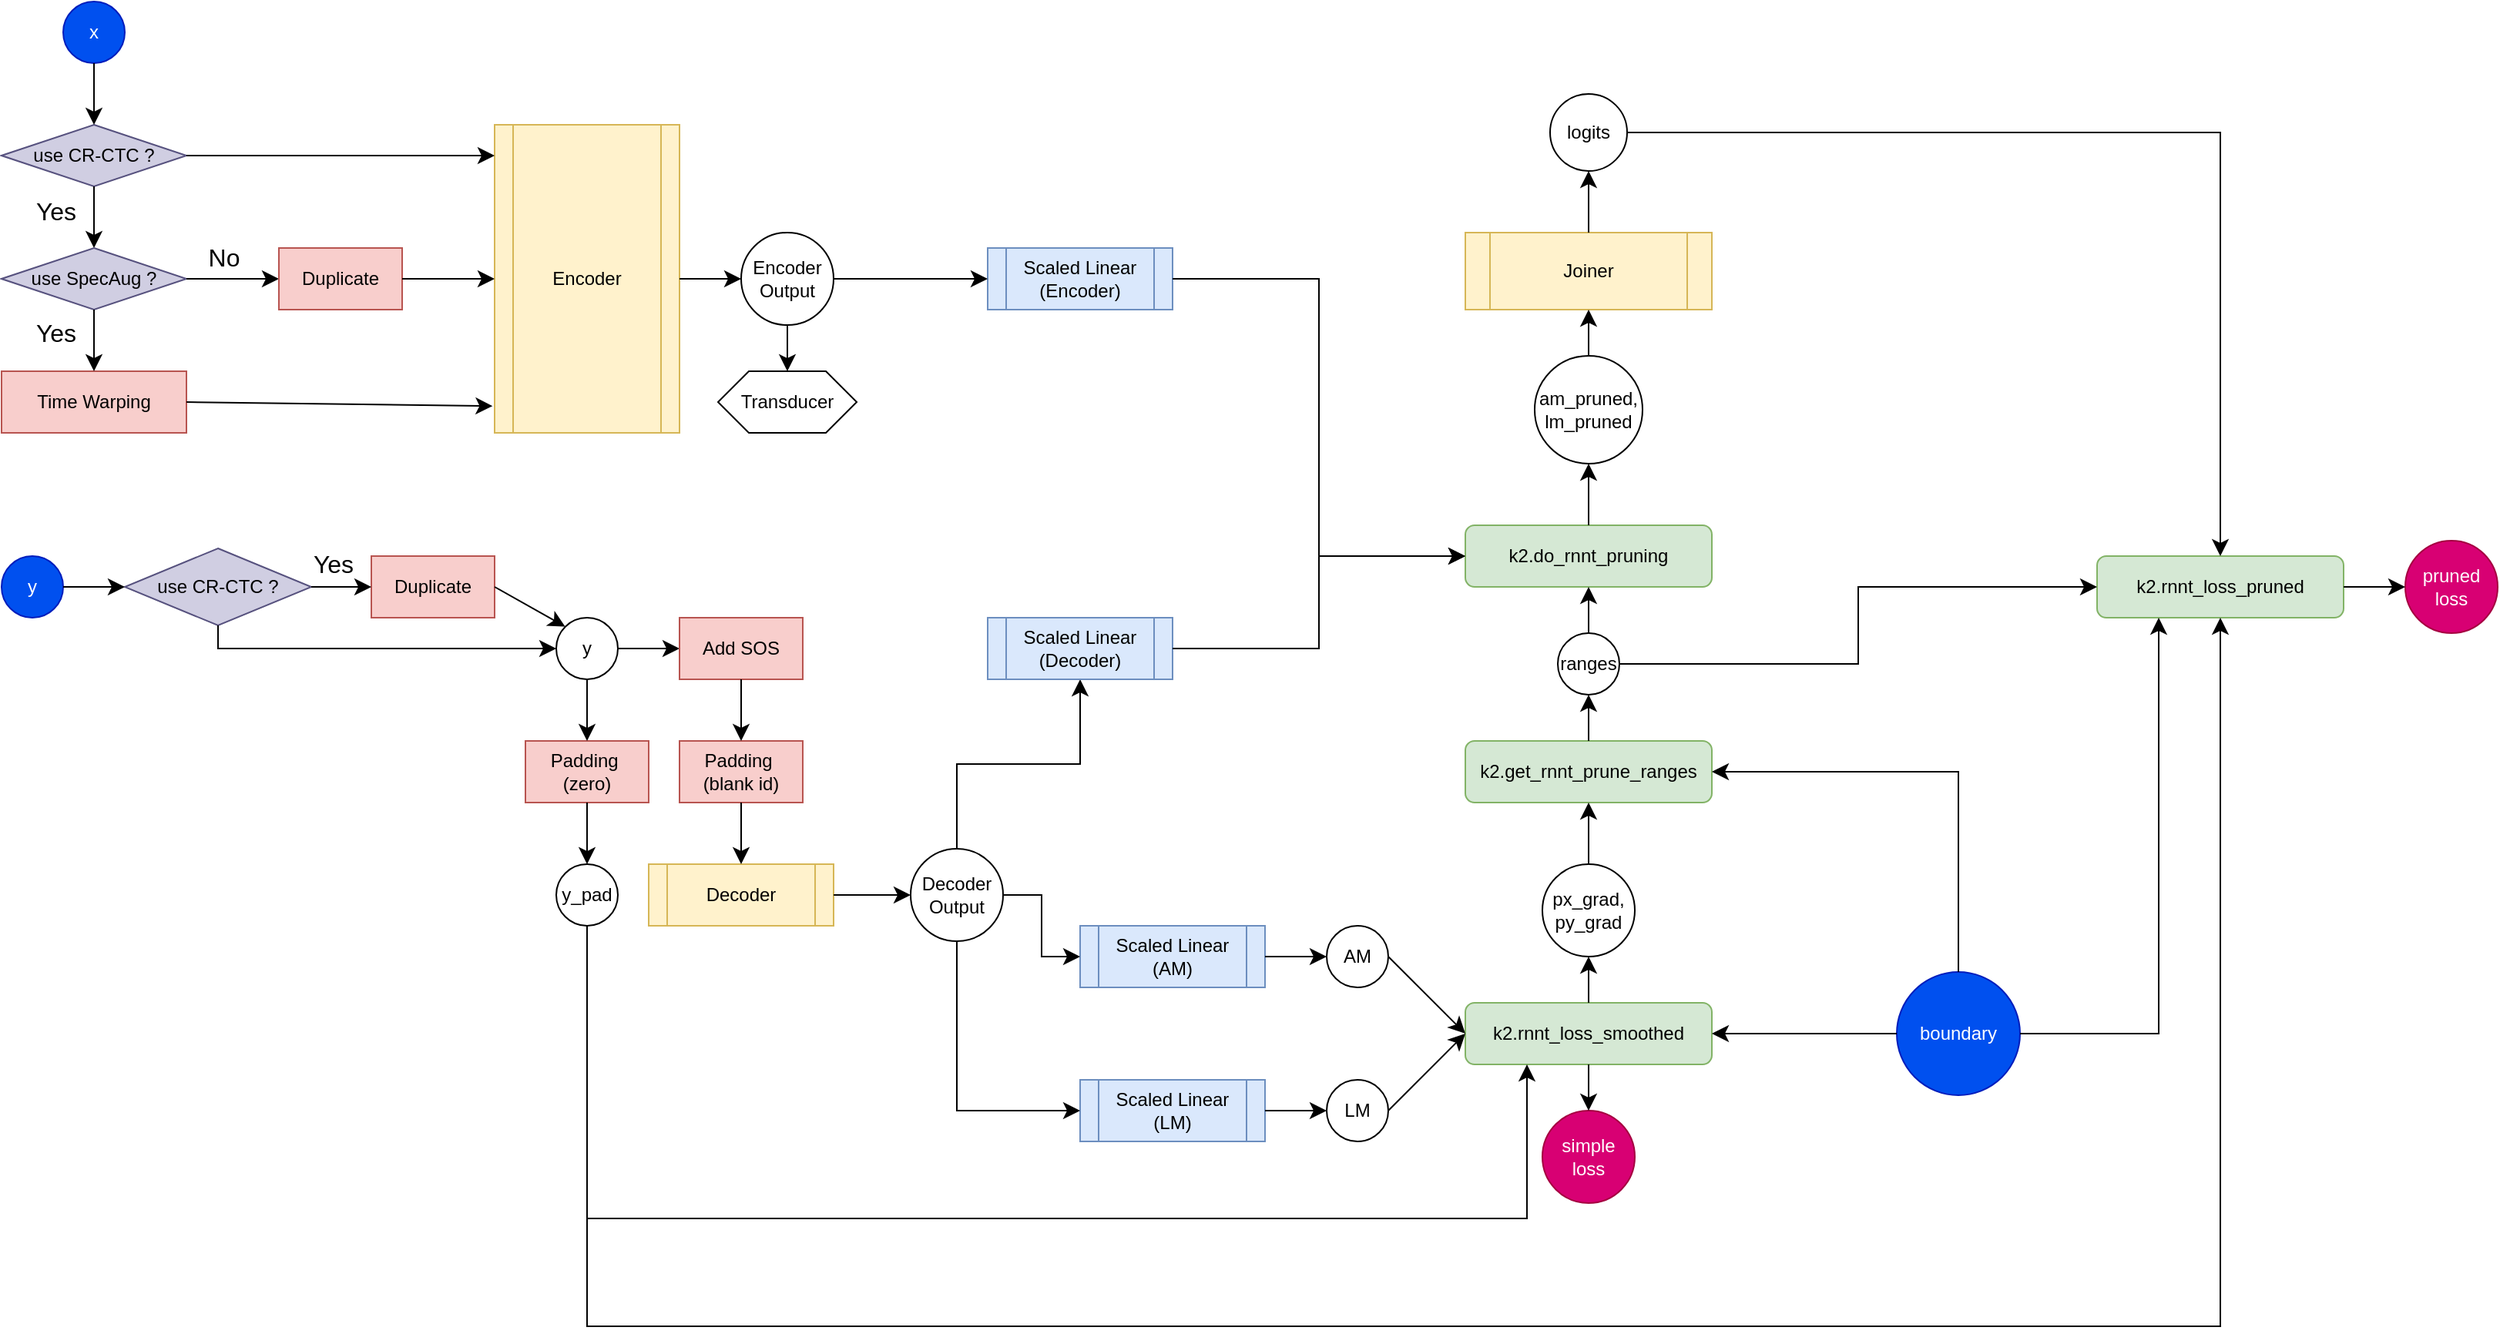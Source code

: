 <mxfile version="28.2.5">
  <diagram name="Page-1" id="rVOBEFwDCK5-zfCjgNfV">
    <mxGraphModel dx="1501" dy="873" grid="1" gridSize="10" guides="1" tooltips="1" connect="1" arrows="1" fold="1" page="1" pageScale="1" pageWidth="850" pageHeight="1100" math="0" shadow="0">
      <root>
        <mxCell id="0" />
        <mxCell id="1" parent="0" />
        <mxCell id="BHacWhcX27Xa9iMMSqOY-1" value="x" style="ellipse;whiteSpace=wrap;html=1;aspect=fixed;fillColor=#0050ef;fontColor=#ffffff;strokeColor=#001DBC;" parent="1" vertex="1">
          <mxGeometry x="80" y="40" width="40" height="40" as="geometry" />
        </mxCell>
        <mxCell id="BHacWhcX27Xa9iMMSqOY-2" value="use CR-CTC ?" style="rhombus;whiteSpace=wrap;html=1;fillColor=#d0cee2;strokeColor=#56517e;" parent="1" vertex="1">
          <mxGeometry x="40" y="120" width="120" height="40" as="geometry" />
        </mxCell>
        <mxCell id="BHacWhcX27Xa9iMMSqOY-3" value="" style="endArrow=classic;html=1;rounded=0;fontSize=12;startSize=8;endSize=8;curved=1;exitX=0.5;exitY=1;exitDx=0;exitDy=0;" parent="1" source="BHacWhcX27Xa9iMMSqOY-1" target="BHacWhcX27Xa9iMMSqOY-2" edge="1">
          <mxGeometry width="50" height="50" relative="1" as="geometry">
            <mxPoint x="220" y="160" as="sourcePoint" />
            <mxPoint x="270" y="110" as="targetPoint" />
          </mxGeometry>
        </mxCell>
        <mxCell id="BHacWhcX27Xa9iMMSqOY-4" value="" style="endArrow=classic;html=1;rounded=0;fontSize=12;startSize=8;endSize=8;curved=1;exitX=0.5;exitY=1;exitDx=0;exitDy=0;entryX=0.5;entryY=0;entryDx=0;entryDy=0;" parent="1" source="BHacWhcX27Xa9iMMSqOY-2" target="BHacWhcX27Xa9iMMSqOY-5" edge="1">
          <mxGeometry width="50" height="50" relative="1" as="geometry">
            <mxPoint x="220" y="220" as="sourcePoint" />
            <mxPoint x="100" y="200" as="targetPoint" />
          </mxGeometry>
        </mxCell>
        <mxCell id="BHacWhcX27Xa9iMMSqOY-5" value="use SpecAug ?" style="rhombus;whiteSpace=wrap;html=1;fillColor=#d0cee2;strokeColor=#56517e;" parent="1" vertex="1">
          <mxGeometry x="40" y="200" width="120" height="40" as="geometry" />
        </mxCell>
        <mxCell id="BHacWhcX27Xa9iMMSqOY-6" value="Yes" style="text;html=1;align=center;verticalAlign=middle;resizable=0;points=[];autosize=1;strokeColor=none;fillColor=none;fontSize=16;" parent="1" vertex="1">
          <mxGeometry x="50" y="161" width="50" height="30" as="geometry" />
        </mxCell>
        <mxCell id="BHacWhcX27Xa9iMMSqOY-7" value="Time Warping" style="rounded=0;whiteSpace=wrap;html=1;fillColor=#f8cecc;strokeColor=#b85450;" parent="1" vertex="1">
          <mxGeometry x="40" y="280" width="120" height="40" as="geometry" />
        </mxCell>
        <mxCell id="BHacWhcX27Xa9iMMSqOY-8" value="" style="endArrow=classic;html=1;rounded=0;fontSize=12;startSize=8;endSize=8;curved=1;exitX=0.5;exitY=1;exitDx=0;exitDy=0;entryX=0.5;entryY=0;entryDx=0;entryDy=0;" parent="1" source="BHacWhcX27Xa9iMMSqOY-5" target="BHacWhcX27Xa9iMMSqOY-7" edge="1">
          <mxGeometry width="50" height="50" relative="1" as="geometry">
            <mxPoint x="220" y="300" as="sourcePoint" />
            <mxPoint x="270" y="250" as="targetPoint" />
          </mxGeometry>
        </mxCell>
        <mxCell id="BHacWhcX27Xa9iMMSqOY-9" value="Yes" style="text;html=1;align=center;verticalAlign=middle;resizable=0;points=[];autosize=1;strokeColor=none;fillColor=none;fontSize=16;" parent="1" vertex="1">
          <mxGeometry x="50" y="240" width="50" height="30" as="geometry" />
        </mxCell>
        <mxCell id="BHacWhcX27Xa9iMMSqOY-11" value="" style="endArrow=classic;html=1;rounded=0;fontSize=12;startSize=8;endSize=8;curved=1;exitX=1;exitY=0.5;exitDx=0;exitDy=0;entryX=0;entryY=0.5;entryDx=0;entryDy=0;" parent="1" source="BHacWhcX27Xa9iMMSqOY-5" target="BHacWhcX27Xa9iMMSqOY-12" edge="1">
          <mxGeometry width="50" height="50" relative="1" as="geometry">
            <mxPoint x="260" y="250" as="sourcePoint" />
            <mxPoint x="310" y="200" as="targetPoint" />
          </mxGeometry>
        </mxCell>
        <mxCell id="BHacWhcX27Xa9iMMSqOY-12" value="Duplicate" style="rounded=0;whiteSpace=wrap;html=1;fillColor=#f8cecc;strokeColor=#b85450;" parent="1" vertex="1">
          <mxGeometry x="220" y="200" width="80" height="40" as="geometry" />
        </mxCell>
        <mxCell id="BHacWhcX27Xa9iMMSqOY-13" value="No" style="text;html=1;align=center;verticalAlign=middle;resizable=0;points=[];autosize=1;strokeColor=none;fillColor=none;fontSize=16;" parent="1" vertex="1">
          <mxGeometry x="164" y="191" width="40" height="30" as="geometry" />
        </mxCell>
        <mxCell id="BHacWhcX27Xa9iMMSqOY-14" value="Encoder" style="shape=process;whiteSpace=wrap;html=1;backgroundOutline=1;fillColor=#fff2cc;strokeColor=#d6b656;" parent="1" vertex="1">
          <mxGeometry x="360" y="120" width="120" height="200" as="geometry" />
        </mxCell>
        <mxCell id="BHacWhcX27Xa9iMMSqOY-15" value="" style="endArrow=classic;html=1;rounded=0;fontSize=12;startSize=8;endSize=8;curved=1;exitX=1;exitY=0.5;exitDx=0;exitDy=0;entryX=0;entryY=0.5;entryDx=0;entryDy=0;" parent="1" source="BHacWhcX27Xa9iMMSqOY-12" target="BHacWhcX27Xa9iMMSqOY-14" edge="1">
          <mxGeometry width="50" height="50" relative="1" as="geometry">
            <mxPoint x="350" y="260" as="sourcePoint" />
            <mxPoint x="340" y="250" as="targetPoint" />
          </mxGeometry>
        </mxCell>
        <mxCell id="BHacWhcX27Xa9iMMSqOY-16" value="" style="endArrow=classic;html=1;rounded=0;fontSize=12;startSize=8;endSize=8;curved=1;exitX=1;exitY=0.5;exitDx=0;exitDy=0;entryX=-0.011;entryY=0.913;entryDx=0;entryDy=0;entryPerimeter=0;" parent="1" source="BHacWhcX27Xa9iMMSqOY-7" target="BHacWhcX27Xa9iMMSqOY-14" edge="1">
          <mxGeometry width="50" height="50" relative="1" as="geometry">
            <mxPoint x="350" y="260" as="sourcePoint" />
            <mxPoint x="400" y="210" as="targetPoint" />
          </mxGeometry>
        </mxCell>
        <mxCell id="BHacWhcX27Xa9iMMSqOY-17" value="" style="endArrow=classic;html=1;rounded=0;fontSize=12;startSize=8;endSize=8;curved=1;exitX=1;exitY=0.5;exitDx=0;exitDy=0;entryX=0;entryY=0.1;entryDx=0;entryDy=0;entryPerimeter=0;" parent="1" source="BHacWhcX27Xa9iMMSqOY-2" target="BHacWhcX27Xa9iMMSqOY-14" edge="1">
          <mxGeometry width="50" height="50" relative="1" as="geometry">
            <mxPoint x="350" y="260" as="sourcePoint" />
            <mxPoint x="400" y="210" as="targetPoint" />
          </mxGeometry>
        </mxCell>
        <mxCell id="BHacWhcX27Xa9iMMSqOY-18" value="Encoder&lt;div&gt;Output&lt;/div&gt;" style="ellipse;whiteSpace=wrap;html=1;aspect=fixed;" parent="1" vertex="1">
          <mxGeometry x="520" y="190" width="60" height="60" as="geometry" />
        </mxCell>
        <mxCell id="BHacWhcX27Xa9iMMSqOY-19" value="" style="endArrow=classic;html=1;rounded=0;fontSize=12;startSize=8;endSize=8;curved=1;exitX=1;exitY=0.5;exitDx=0;exitDy=0;entryX=0;entryY=0.5;entryDx=0;entryDy=0;" parent="1" source="BHacWhcX27Xa9iMMSqOY-14" target="BHacWhcX27Xa9iMMSqOY-18" edge="1">
          <mxGeometry width="50" height="50" relative="1" as="geometry">
            <mxPoint x="430" y="260" as="sourcePoint" />
            <mxPoint x="480" y="210" as="targetPoint" />
          </mxGeometry>
        </mxCell>
        <mxCell id="BHacWhcX27Xa9iMMSqOY-21" value="" style="endArrow=classic;html=1;rounded=0;fontSize=12;startSize=8;endSize=8;curved=1;exitX=0.5;exitY=1;exitDx=0;exitDy=0;entryX=0.5;entryY=0;entryDx=0;entryDy=0;" parent="1" source="BHacWhcX27Xa9iMMSqOY-18" target="BHacWhcX27Xa9iMMSqOY-22" edge="1">
          <mxGeometry width="50" height="50" relative="1" as="geometry">
            <mxPoint x="470" y="360" as="sourcePoint" />
            <mxPoint x="550" y="280" as="targetPoint" />
          </mxGeometry>
        </mxCell>
        <mxCell id="BHacWhcX27Xa9iMMSqOY-22" value="Transducer" style="shape=hexagon;perimeter=hexagonPerimeter2;whiteSpace=wrap;html=1;fixedSize=1;" parent="1" vertex="1">
          <mxGeometry x="505" y="280" width="90" height="40" as="geometry" />
        </mxCell>
        <mxCell id="BHacWhcX27Xa9iMMSqOY-23" value="y" style="ellipse;whiteSpace=wrap;html=1;aspect=fixed;fillColor=#0050ef;fontColor=#ffffff;strokeColor=#001DBC;" parent="1" vertex="1">
          <mxGeometry x="40" y="400" width="40" height="40" as="geometry" />
        </mxCell>
        <mxCell id="BHacWhcX27Xa9iMMSqOY-24" value="use CR-CTC ?" style="rhombus;whiteSpace=wrap;html=1;fillColor=#d0cee2;strokeColor=#56517e;" parent="1" vertex="1">
          <mxGeometry x="120" y="395" width="121" height="50" as="geometry" />
        </mxCell>
        <mxCell id="BHacWhcX27Xa9iMMSqOY-25" value="" style="endArrow=classic;html=1;rounded=0;fontSize=12;startSize=8;endSize=8;curved=1;exitX=1;exitY=0.5;exitDx=0;exitDy=0;entryX=0;entryY=0.5;entryDx=0;entryDy=0;" parent="1" source="BHacWhcX27Xa9iMMSqOY-23" target="BHacWhcX27Xa9iMMSqOY-24" edge="1">
          <mxGeometry width="50" height="50" relative="1" as="geometry">
            <mxPoint x="280" y="410" as="sourcePoint" />
            <mxPoint x="330" y="360" as="targetPoint" />
          </mxGeometry>
        </mxCell>
        <mxCell id="BHacWhcX27Xa9iMMSqOY-26" value="Duplicate" style="rounded=0;whiteSpace=wrap;html=1;fillColor=#f8cecc;strokeColor=#b85450;" parent="1" vertex="1">
          <mxGeometry x="280" y="400" width="80" height="40" as="geometry" />
        </mxCell>
        <mxCell id="BHacWhcX27Xa9iMMSqOY-27" value="" style="endArrow=classic;html=1;rounded=0;fontSize=12;startSize=8;endSize=8;curved=1;exitX=1;exitY=0.5;exitDx=0;exitDy=0;entryX=0;entryY=0.5;entryDx=0;entryDy=0;" parent="1" source="BHacWhcX27Xa9iMMSqOY-24" target="BHacWhcX27Xa9iMMSqOY-26" edge="1">
          <mxGeometry width="50" height="50" relative="1" as="geometry">
            <mxPoint x="280" y="500" as="sourcePoint" />
            <mxPoint x="330" y="450" as="targetPoint" />
          </mxGeometry>
        </mxCell>
        <mxCell id="BHacWhcX27Xa9iMMSqOY-28" value="Yes" style="text;html=1;align=center;verticalAlign=middle;resizable=0;points=[];autosize=1;strokeColor=none;fillColor=none;fontSize=16;" parent="1" vertex="1">
          <mxGeometry x="230" y="390" width="50" height="30" as="geometry" />
        </mxCell>
        <mxCell id="BHacWhcX27Xa9iMMSqOY-29" value="" style="endArrow=classic;html=1;rounded=0;fontSize=12;startSize=8;endSize=8;exitX=0.5;exitY=1;exitDx=0;exitDy=0;entryX=0;entryY=0.5;entryDx=0;entryDy=0;edgeStyle=orthogonalEdgeStyle;" parent="1" source="BHacWhcX27Xa9iMMSqOY-24" target="BHacWhcX27Xa9iMMSqOY-30" edge="1">
          <mxGeometry width="50" height="50" relative="1" as="geometry">
            <mxPoint x="280" y="500" as="sourcePoint" />
            <mxPoint x="330" y="450" as="targetPoint" />
          </mxGeometry>
        </mxCell>
        <mxCell id="BHacWhcX27Xa9iMMSqOY-30" value="y" style="ellipse;whiteSpace=wrap;html=1;aspect=fixed;" parent="1" vertex="1">
          <mxGeometry x="400" y="440" width="40" height="40" as="geometry" />
        </mxCell>
        <mxCell id="BHacWhcX27Xa9iMMSqOY-31" value="" style="endArrow=classic;html=1;rounded=0;fontSize=12;startSize=8;endSize=8;curved=1;exitX=1;exitY=0.5;exitDx=0;exitDy=0;entryX=0;entryY=0;entryDx=0;entryDy=0;" parent="1" source="BHacWhcX27Xa9iMMSqOY-26" target="BHacWhcX27Xa9iMMSqOY-30" edge="1">
          <mxGeometry width="50" height="50" relative="1" as="geometry">
            <mxPoint x="280" y="500" as="sourcePoint" />
            <mxPoint x="390" y="540" as="targetPoint" />
          </mxGeometry>
        </mxCell>
        <mxCell id="BHacWhcX27Xa9iMMSqOY-32" value="" style="endArrow=classic;html=1;rounded=0;fontSize=12;startSize=8;endSize=8;curved=1;exitX=1;exitY=0.5;exitDx=0;exitDy=0;entryX=0;entryY=0.5;entryDx=0;entryDy=0;" parent="1" source="BHacWhcX27Xa9iMMSqOY-30" target="BHacWhcX27Xa9iMMSqOY-33" edge="1">
          <mxGeometry width="50" height="50" relative="1" as="geometry">
            <mxPoint x="480" y="510" as="sourcePoint" />
            <mxPoint x="460" y="540" as="targetPoint" />
          </mxGeometry>
        </mxCell>
        <mxCell id="BHacWhcX27Xa9iMMSqOY-33" value="Add SOS" style="rounded=0;whiteSpace=wrap;html=1;fillColor=#f8cecc;strokeColor=#b85450;" parent="1" vertex="1">
          <mxGeometry x="480" y="440" width="80" height="40" as="geometry" />
        </mxCell>
        <mxCell id="BHacWhcX27Xa9iMMSqOY-35" value="Padding&amp;nbsp;&lt;div&gt;(blank id)&lt;/div&gt;" style="rounded=0;whiteSpace=wrap;html=1;fillColor=#f8cecc;strokeColor=#b85450;" parent="1" vertex="1">
          <mxGeometry x="480" y="520" width="80" height="40" as="geometry" />
        </mxCell>
        <mxCell id="BHacWhcX27Xa9iMMSqOY-36" value="Padding&amp;nbsp;&lt;div&gt;(zero)&lt;/div&gt;" style="rounded=0;whiteSpace=wrap;html=1;fillColor=#f8cecc;strokeColor=#b85450;" parent="1" vertex="1">
          <mxGeometry x="380" y="520" width="80" height="40" as="geometry" />
        </mxCell>
        <mxCell id="BHacWhcX27Xa9iMMSqOY-37" value="" style="endArrow=classic;html=1;rounded=0;fontSize=12;startSize=8;endSize=8;curved=1;exitX=0.5;exitY=1;exitDx=0;exitDy=0;" parent="1" source="BHacWhcX27Xa9iMMSqOY-33" target="BHacWhcX27Xa9iMMSqOY-35" edge="1">
          <mxGeometry width="50" height="50" relative="1" as="geometry">
            <mxPoint x="520" y="540" as="sourcePoint" />
            <mxPoint x="570" y="490" as="targetPoint" />
          </mxGeometry>
        </mxCell>
        <mxCell id="BHacWhcX27Xa9iMMSqOY-38" value="" style="endArrow=classic;html=1;rounded=0;fontSize=12;startSize=8;endSize=8;curved=1;exitX=0.5;exitY=1;exitDx=0;exitDy=0;entryX=0.5;entryY=0;entryDx=0;entryDy=0;" parent="1" source="BHacWhcX27Xa9iMMSqOY-30" target="BHacWhcX27Xa9iMMSqOY-36" edge="1">
          <mxGeometry width="50" height="50" relative="1" as="geometry">
            <mxPoint x="520" y="540" as="sourcePoint" />
            <mxPoint x="570" y="490" as="targetPoint" />
          </mxGeometry>
        </mxCell>
        <mxCell id="BHacWhcX27Xa9iMMSqOY-39" value="y_pad" style="ellipse;whiteSpace=wrap;html=1;aspect=fixed;" parent="1" vertex="1">
          <mxGeometry x="400" y="600" width="40" height="40" as="geometry" />
        </mxCell>
        <mxCell id="BHacWhcX27Xa9iMMSqOY-40" value="Decoder" style="shape=process;whiteSpace=wrap;html=1;backgroundOutline=1;fillColor=#fff2cc;strokeColor=#d6b656;" parent="1" vertex="1">
          <mxGeometry x="460" y="600" width="120" height="40" as="geometry" />
        </mxCell>
        <mxCell id="BHacWhcX27Xa9iMMSqOY-41" value="" style="endArrow=classic;html=1;rounded=0;fontSize=12;startSize=8;endSize=8;curved=1;exitX=0.5;exitY=1;exitDx=0;exitDy=0;entryX=0.5;entryY=0;entryDx=0;entryDy=0;" parent="1" source="BHacWhcX27Xa9iMMSqOY-36" target="BHacWhcX27Xa9iMMSqOY-39" edge="1">
          <mxGeometry width="50" height="50" relative="1" as="geometry">
            <mxPoint x="490" y="640" as="sourcePoint" />
            <mxPoint x="540" y="590" as="targetPoint" />
          </mxGeometry>
        </mxCell>
        <mxCell id="BHacWhcX27Xa9iMMSqOY-42" value="" style="endArrow=classic;html=1;rounded=0;fontSize=12;startSize=8;endSize=8;curved=1;exitX=0.5;exitY=1;exitDx=0;exitDy=0;entryX=0.5;entryY=0;entryDx=0;entryDy=0;" parent="1" source="BHacWhcX27Xa9iMMSqOY-35" target="BHacWhcX27Xa9iMMSqOY-40" edge="1">
          <mxGeometry width="50" height="50" relative="1" as="geometry">
            <mxPoint x="490" y="640" as="sourcePoint" />
            <mxPoint x="540" y="590" as="targetPoint" />
          </mxGeometry>
        </mxCell>
        <mxCell id="BHacWhcX27Xa9iMMSqOY-43" value="Decoder&lt;div&gt;Output&lt;/div&gt;" style="ellipse;whiteSpace=wrap;html=1;aspect=fixed;" parent="1" vertex="1">
          <mxGeometry x="630" y="590" width="60" height="60" as="geometry" />
        </mxCell>
        <mxCell id="BHacWhcX27Xa9iMMSqOY-44" value="" style="endArrow=classic;html=1;rounded=0;fontSize=12;startSize=8;endSize=8;curved=1;exitX=1;exitY=0.5;exitDx=0;exitDy=0;entryX=0;entryY=0.5;entryDx=0;entryDy=0;" parent="1" source="BHacWhcX27Xa9iMMSqOY-40" target="BHacWhcX27Xa9iMMSqOY-43" edge="1">
          <mxGeometry width="50" height="50" relative="1" as="geometry">
            <mxPoint x="500" y="700" as="sourcePoint" />
            <mxPoint x="550" y="650" as="targetPoint" />
          </mxGeometry>
        </mxCell>
        <mxCell id="BHacWhcX27Xa9iMMSqOY-45" value="Scaled Linear&lt;div&gt;(AM)&lt;/div&gt;" style="shape=process;whiteSpace=wrap;html=1;backgroundOutline=1;fillColor=#dae8fc;strokeColor=#6c8ebf;" parent="1" vertex="1">
          <mxGeometry x="740" y="640" width="120" height="40" as="geometry" />
        </mxCell>
        <mxCell id="BHacWhcX27Xa9iMMSqOY-46" value="Scaled Linear&lt;div&gt;(LM)&lt;/div&gt;" style="shape=process;whiteSpace=wrap;html=1;backgroundOutline=1;fillColor=#dae8fc;strokeColor=#6c8ebf;" parent="1" vertex="1">
          <mxGeometry x="740" y="740" width="120" height="40" as="geometry" />
        </mxCell>
        <mxCell id="BHacWhcX27Xa9iMMSqOY-47" value="" style="endArrow=classic;html=1;rounded=0;fontSize=12;startSize=8;endSize=8;exitX=1;exitY=0.5;exitDx=0;exitDy=0;entryX=0;entryY=0.5;entryDx=0;entryDy=0;edgeStyle=orthogonalEdgeStyle;" parent="1" source="BHacWhcX27Xa9iMMSqOY-43" target="BHacWhcX27Xa9iMMSqOY-45" edge="1">
          <mxGeometry width="50" height="50" relative="1" as="geometry">
            <mxPoint x="640" y="720" as="sourcePoint" />
            <mxPoint x="690" y="670" as="targetPoint" />
          </mxGeometry>
        </mxCell>
        <mxCell id="BHacWhcX27Xa9iMMSqOY-48" value="" style="endArrow=classic;html=1;rounded=0;fontSize=12;startSize=8;endSize=8;exitX=0.5;exitY=1;exitDx=0;exitDy=0;entryX=0;entryY=0.5;entryDx=0;entryDy=0;edgeStyle=orthogonalEdgeStyle;" parent="1" source="BHacWhcX27Xa9iMMSqOY-43" target="BHacWhcX27Xa9iMMSqOY-46" edge="1">
          <mxGeometry width="50" height="50" relative="1" as="geometry">
            <mxPoint x="640" y="720" as="sourcePoint" />
            <mxPoint x="690" y="670" as="targetPoint" />
          </mxGeometry>
        </mxCell>
        <mxCell id="BHacWhcX27Xa9iMMSqOY-49" value="AM" style="ellipse;whiteSpace=wrap;html=1;aspect=fixed;" parent="1" vertex="1">
          <mxGeometry x="900" y="640" width="40" height="40" as="geometry" />
        </mxCell>
        <mxCell id="BHacWhcX27Xa9iMMSqOY-50" value="LM" style="ellipse;whiteSpace=wrap;html=1;aspect=fixed;" parent="1" vertex="1">
          <mxGeometry x="900" y="740" width="40" height="40" as="geometry" />
        </mxCell>
        <mxCell id="BHacWhcX27Xa9iMMSqOY-51" value="boundary" style="ellipse;whiteSpace=wrap;html=1;aspect=fixed;fillColor=#0050ef;fontColor=#ffffff;strokeColor=#001DBC;" parent="1" vertex="1">
          <mxGeometry x="1270" y="670" width="80" height="80" as="geometry" />
        </mxCell>
        <mxCell id="Yh5h76EOmyMgH9MxPp56-1" value="k2.rnnt_loss_smoothed" style="rounded=1;whiteSpace=wrap;html=1;fillColor=#d5e8d4;strokeColor=#82b366;" vertex="1" parent="1">
          <mxGeometry x="990" y="690" width="160" height="40" as="geometry" />
        </mxCell>
        <mxCell id="Yh5h76EOmyMgH9MxPp56-2" value="" style="endArrow=classic;html=1;rounded=0;fontSize=12;startSize=8;endSize=8;curved=1;exitX=1;exitY=0.5;exitDx=0;exitDy=0;" edge="1" parent="1" source="BHacWhcX27Xa9iMMSqOY-45" target="BHacWhcX27Xa9iMMSqOY-49">
          <mxGeometry width="50" height="50" relative="1" as="geometry">
            <mxPoint x="910" y="650" as="sourcePoint" />
            <mxPoint x="960" y="600" as="targetPoint" />
          </mxGeometry>
        </mxCell>
        <mxCell id="Yh5h76EOmyMgH9MxPp56-3" value="" style="endArrow=classic;html=1;rounded=0;fontSize=12;startSize=8;endSize=8;curved=1;exitX=1;exitY=0.5;exitDx=0;exitDy=0;" edge="1" parent="1" source="BHacWhcX27Xa9iMMSqOY-46" target="BHacWhcX27Xa9iMMSqOY-50">
          <mxGeometry width="50" height="50" relative="1" as="geometry">
            <mxPoint x="930" y="650" as="sourcePoint" />
            <mxPoint x="980" y="600" as="targetPoint" />
          </mxGeometry>
        </mxCell>
        <mxCell id="Yh5h76EOmyMgH9MxPp56-4" value="" style="endArrow=classic;html=1;rounded=0;fontSize=12;startSize=8;endSize=8;curved=1;exitX=1;exitY=0.5;exitDx=0;exitDy=0;entryX=0;entryY=0.5;entryDx=0;entryDy=0;" edge="1" parent="1" source="BHacWhcX27Xa9iMMSqOY-49" target="Yh5h76EOmyMgH9MxPp56-1">
          <mxGeometry width="50" height="50" relative="1" as="geometry">
            <mxPoint x="790" y="650" as="sourcePoint" />
            <mxPoint x="840" y="600" as="targetPoint" />
          </mxGeometry>
        </mxCell>
        <mxCell id="Yh5h76EOmyMgH9MxPp56-5" value="" style="endArrow=classic;html=1;rounded=0;fontSize=12;startSize=8;endSize=8;curved=1;exitX=1;exitY=0.5;exitDx=0;exitDy=0;entryX=0;entryY=0.5;entryDx=0;entryDy=0;" edge="1" parent="1" source="BHacWhcX27Xa9iMMSqOY-50" target="Yh5h76EOmyMgH9MxPp56-1">
          <mxGeometry width="50" height="50" relative="1" as="geometry">
            <mxPoint x="790" y="650" as="sourcePoint" />
            <mxPoint x="840" y="600" as="targetPoint" />
          </mxGeometry>
        </mxCell>
        <mxCell id="Yh5h76EOmyMgH9MxPp56-6" value="" style="endArrow=classic;html=1;rounded=0;fontSize=12;startSize=8;endSize=8;curved=1;exitX=0;exitY=0.5;exitDx=0;exitDy=0;entryX=1;entryY=0.5;entryDx=0;entryDy=0;" edge="1" parent="1" source="BHacWhcX27Xa9iMMSqOY-51" target="Yh5h76EOmyMgH9MxPp56-1">
          <mxGeometry width="50" height="50" relative="1" as="geometry">
            <mxPoint x="1040" y="650" as="sourcePoint" />
            <mxPoint x="1180" y="640" as="targetPoint" />
          </mxGeometry>
        </mxCell>
        <mxCell id="Yh5h76EOmyMgH9MxPp56-7" value="simple loss" style="ellipse;whiteSpace=wrap;html=1;aspect=fixed;fillColor=#d80073;fontColor=#ffffff;strokeColor=#A50040;" vertex="1" parent="1">
          <mxGeometry x="1040" y="760" width="60" height="60" as="geometry" />
        </mxCell>
        <mxCell id="Yh5h76EOmyMgH9MxPp56-8" value="" style="endArrow=classic;html=1;rounded=0;fontSize=12;startSize=8;endSize=8;curved=1;exitX=0.5;exitY=1;exitDx=0;exitDy=0;entryX=0.5;entryY=0;entryDx=0;entryDy=0;" edge="1" parent="1" source="Yh5h76EOmyMgH9MxPp56-1" target="Yh5h76EOmyMgH9MxPp56-7">
          <mxGeometry width="50" height="50" relative="1" as="geometry">
            <mxPoint x="1010" y="730" as="sourcePoint" />
            <mxPoint x="1060" y="680" as="targetPoint" />
          </mxGeometry>
        </mxCell>
        <mxCell id="Yh5h76EOmyMgH9MxPp56-9" value="px_grad,&lt;div&gt;py_grad&lt;/div&gt;" style="ellipse;whiteSpace=wrap;html=1;aspect=fixed;" vertex="1" parent="1">
          <mxGeometry x="1040" y="600" width="60" height="60" as="geometry" />
        </mxCell>
        <mxCell id="Yh5h76EOmyMgH9MxPp56-10" value="" style="endArrow=classic;html=1;rounded=0;fontSize=12;startSize=8;endSize=8;curved=1;exitX=0.5;exitY=0;exitDx=0;exitDy=0;entryX=0.5;entryY=1;entryDx=0;entryDy=0;" edge="1" parent="1" source="Yh5h76EOmyMgH9MxPp56-1" target="Yh5h76EOmyMgH9MxPp56-9">
          <mxGeometry width="50" height="50" relative="1" as="geometry">
            <mxPoint x="1010" y="680" as="sourcePoint" />
            <mxPoint x="1060" y="630" as="targetPoint" />
          </mxGeometry>
        </mxCell>
        <mxCell id="Yh5h76EOmyMgH9MxPp56-11" value="k2.get_rnnt_prune_ranges" style="rounded=1;whiteSpace=wrap;html=1;fillColor=#d5e8d4;strokeColor=#82b366;" vertex="1" parent="1">
          <mxGeometry x="990" y="520" width="160" height="40" as="geometry" />
        </mxCell>
        <mxCell id="Yh5h76EOmyMgH9MxPp56-12" value="" style="endArrow=classic;html=1;rounded=0;fontSize=12;startSize=8;endSize=8;curved=1;exitX=0.5;exitY=0;exitDx=0;exitDy=0;entryX=0.5;entryY=1;entryDx=0;entryDy=0;" edge="1" parent="1" source="Yh5h76EOmyMgH9MxPp56-9" target="Yh5h76EOmyMgH9MxPp56-11">
          <mxGeometry width="50" height="50" relative="1" as="geometry">
            <mxPoint x="1010" y="620" as="sourcePoint" />
            <mxPoint x="1060" y="570" as="targetPoint" />
          </mxGeometry>
        </mxCell>
        <mxCell id="Yh5h76EOmyMgH9MxPp56-13" value="" style="endArrow=classic;html=1;rounded=0;fontSize=12;startSize=8;endSize=8;exitX=0.5;exitY=0;exitDx=0;exitDy=0;entryX=1;entryY=0.5;entryDx=0;entryDy=0;edgeStyle=orthogonalEdgeStyle;" edge="1" parent="1" source="BHacWhcX27Xa9iMMSqOY-51" target="Yh5h76EOmyMgH9MxPp56-11">
          <mxGeometry width="50" height="50" relative="1" as="geometry">
            <mxPoint x="1010" y="620" as="sourcePoint" />
            <mxPoint x="1060" y="570" as="targetPoint" />
          </mxGeometry>
        </mxCell>
        <mxCell id="Yh5h76EOmyMgH9MxPp56-14" value="" style="endArrow=classic;html=1;rounded=0;fontSize=12;startSize=8;endSize=8;curved=1;entryX=0.5;entryY=1;entryDx=0;entryDy=0;exitX=0.5;exitY=0;exitDx=0;exitDy=0;" edge="1" parent="1" source="Yh5h76EOmyMgH9MxPp56-11" target="Yh5h76EOmyMgH9MxPp56-15">
          <mxGeometry width="50" height="50" relative="1" as="geometry">
            <mxPoint x="920" y="560" as="sourcePoint" />
            <mxPoint x="970" y="510" as="targetPoint" />
          </mxGeometry>
        </mxCell>
        <mxCell id="Yh5h76EOmyMgH9MxPp56-15" value="ranges" style="ellipse;whiteSpace=wrap;html=1;aspect=fixed;" vertex="1" parent="1">
          <mxGeometry x="1050" y="450" width="40" height="40" as="geometry" />
        </mxCell>
        <mxCell id="Yh5h76EOmyMgH9MxPp56-16" value="k2.do_rnnt_pruning" style="rounded=1;whiteSpace=wrap;html=1;fillColor=#d5e8d4;strokeColor=#82b366;" vertex="1" parent="1">
          <mxGeometry x="990" y="380" width="160" height="40" as="geometry" />
        </mxCell>
        <mxCell id="Yh5h76EOmyMgH9MxPp56-17" value="" style="endArrow=classic;html=1;rounded=0;fontSize=12;startSize=8;endSize=8;curved=1;exitX=0.5;exitY=0;exitDx=0;exitDy=0;entryX=0.5;entryY=1;entryDx=0;entryDy=0;" edge="1" parent="1" source="Yh5h76EOmyMgH9MxPp56-15" target="Yh5h76EOmyMgH9MxPp56-16">
          <mxGeometry width="50" height="50" relative="1" as="geometry">
            <mxPoint x="850" y="520" as="sourcePoint" />
            <mxPoint x="900" y="470" as="targetPoint" />
          </mxGeometry>
        </mxCell>
        <mxCell id="Yh5h76EOmyMgH9MxPp56-18" value="Scaled Linear&lt;div&gt;(Encoder)&lt;/div&gt;" style="shape=process;whiteSpace=wrap;html=1;backgroundOutline=1;fillColor=#dae8fc;strokeColor=#6c8ebf;" vertex="1" parent="1">
          <mxGeometry x="680" y="200" width="120" height="40" as="geometry" />
        </mxCell>
        <mxCell id="Yh5h76EOmyMgH9MxPp56-19" value="" style="endArrow=classic;html=1;rounded=0;fontSize=12;startSize=8;endSize=8;curved=1;exitX=1;exitY=0.5;exitDx=0;exitDy=0;entryX=0;entryY=0.5;entryDx=0;entryDy=0;" edge="1" parent="1" source="BHacWhcX27Xa9iMMSqOY-18" target="Yh5h76EOmyMgH9MxPp56-18">
          <mxGeometry width="50" height="50" relative="1" as="geometry">
            <mxPoint x="700" y="380" as="sourcePoint" />
            <mxPoint x="750" y="330" as="targetPoint" />
          </mxGeometry>
        </mxCell>
        <mxCell id="Yh5h76EOmyMgH9MxPp56-20" value="" style="endArrow=classic;html=1;rounded=0;fontSize=12;startSize=8;endSize=8;exitX=1;exitY=0.5;exitDx=0;exitDy=0;entryX=0;entryY=0.5;entryDx=0;entryDy=0;edgeStyle=orthogonalEdgeStyle;" edge="1" parent="1" source="Yh5h76EOmyMgH9MxPp56-18" target="Yh5h76EOmyMgH9MxPp56-16">
          <mxGeometry width="50" height="50" relative="1" as="geometry">
            <mxPoint x="700" y="380" as="sourcePoint" />
            <mxPoint x="750" y="330" as="targetPoint" />
          </mxGeometry>
        </mxCell>
        <mxCell id="Yh5h76EOmyMgH9MxPp56-21" value="" style="endArrow=classic;html=1;rounded=0;fontSize=12;startSize=8;endSize=8;exitX=0.5;exitY=0;exitDx=0;exitDy=0;entryX=0.5;entryY=1;entryDx=0;entryDy=0;edgeStyle=orthogonalEdgeStyle;" edge="1" parent="1" source="BHacWhcX27Xa9iMMSqOY-43" target="Yh5h76EOmyMgH9MxPp56-22">
          <mxGeometry width="50" height="50" relative="1" as="geometry">
            <mxPoint x="700" y="530" as="sourcePoint" />
            <mxPoint x="750" y="480" as="targetPoint" />
          </mxGeometry>
        </mxCell>
        <mxCell id="Yh5h76EOmyMgH9MxPp56-22" value="Scaled Linear&lt;div&gt;(Decoder)&lt;/div&gt;" style="shape=process;whiteSpace=wrap;html=1;backgroundOutline=1;fillColor=#dae8fc;strokeColor=#6c8ebf;" vertex="1" parent="1">
          <mxGeometry x="680" y="440" width="120" height="40" as="geometry" />
        </mxCell>
        <mxCell id="Yh5h76EOmyMgH9MxPp56-23" value="" style="endArrow=classic;html=1;rounded=0;fontSize=12;startSize=8;endSize=8;exitX=1;exitY=0.5;exitDx=0;exitDy=0;entryX=0;entryY=0.5;entryDx=0;entryDy=0;edgeStyle=orthogonalEdgeStyle;" edge="1" parent="1" source="Yh5h76EOmyMgH9MxPp56-22" target="Yh5h76EOmyMgH9MxPp56-16">
          <mxGeometry width="50" height="50" relative="1" as="geometry">
            <mxPoint x="820" y="380" as="sourcePoint" />
            <mxPoint x="870" y="330" as="targetPoint" />
          </mxGeometry>
        </mxCell>
        <mxCell id="Yh5h76EOmyMgH9MxPp56-24" value="am_pruned,&lt;div&gt;lm_pruned&lt;/div&gt;" style="ellipse;whiteSpace=wrap;html=1;aspect=fixed;" vertex="1" parent="1">
          <mxGeometry x="1035" y="270" width="70" height="70" as="geometry" />
        </mxCell>
        <mxCell id="Yh5h76EOmyMgH9MxPp56-26" value="" style="endArrow=classic;html=1;rounded=0;fontSize=12;startSize=8;endSize=8;curved=1;exitX=0.5;exitY=0;exitDx=0;exitDy=0;entryX=0.5;entryY=1;entryDx=0;entryDy=0;" edge="1" parent="1" source="Yh5h76EOmyMgH9MxPp56-16" target="Yh5h76EOmyMgH9MxPp56-24">
          <mxGeometry width="50" height="50" relative="1" as="geometry">
            <mxPoint x="870" y="380" as="sourcePoint" />
            <mxPoint x="920" y="330" as="targetPoint" />
          </mxGeometry>
        </mxCell>
        <mxCell id="Yh5h76EOmyMgH9MxPp56-28" value="Joiner" style="shape=process;whiteSpace=wrap;html=1;backgroundOutline=1;fillColor=#fff2cc;strokeColor=#d6b656;" vertex="1" parent="1">
          <mxGeometry x="990" y="190" width="160" height="50" as="geometry" />
        </mxCell>
        <mxCell id="Yh5h76EOmyMgH9MxPp56-29" value="" style="endArrow=classic;html=1;rounded=0;fontSize=12;startSize=8;endSize=8;curved=1;exitX=0.5;exitY=0;exitDx=0;exitDy=0;entryX=0.5;entryY=1;entryDx=0;entryDy=0;" edge="1" parent="1" source="Yh5h76EOmyMgH9MxPp56-24" target="Yh5h76EOmyMgH9MxPp56-28">
          <mxGeometry width="50" height="50" relative="1" as="geometry">
            <mxPoint x="870" y="340" as="sourcePoint" />
            <mxPoint x="920" y="290" as="targetPoint" />
          </mxGeometry>
        </mxCell>
        <mxCell id="Yh5h76EOmyMgH9MxPp56-30" value="logits" style="ellipse;whiteSpace=wrap;html=1;aspect=fixed;" vertex="1" parent="1">
          <mxGeometry x="1045" y="100" width="50" height="50" as="geometry" />
        </mxCell>
        <mxCell id="Yh5h76EOmyMgH9MxPp56-31" value="" style="endArrow=classic;html=1;rounded=0;fontSize=12;startSize=8;endSize=8;curved=1;exitX=0.5;exitY=0;exitDx=0;exitDy=0;entryX=0.5;entryY=1;entryDx=0;entryDy=0;" edge="1" parent="1" source="Yh5h76EOmyMgH9MxPp56-28" target="Yh5h76EOmyMgH9MxPp56-30">
          <mxGeometry width="50" height="50" relative="1" as="geometry">
            <mxPoint x="810" y="260" as="sourcePoint" />
            <mxPoint x="860" y="210" as="targetPoint" />
          </mxGeometry>
        </mxCell>
        <mxCell id="Yh5h76EOmyMgH9MxPp56-32" value="" style="endArrow=classic;html=1;rounded=0;fontSize=12;startSize=8;endSize=8;exitX=0.5;exitY=1;exitDx=0;exitDy=0;entryX=0.25;entryY=1;entryDx=0;entryDy=0;edgeStyle=orthogonalEdgeStyle;" edge="1" parent="1" source="BHacWhcX27Xa9iMMSqOY-39" target="Yh5h76EOmyMgH9MxPp56-1">
          <mxGeometry width="50" height="50" relative="1" as="geometry">
            <mxPoint x="690" y="740" as="sourcePoint" />
            <mxPoint x="740" y="690" as="targetPoint" />
            <Array as="points">
              <mxPoint x="420" y="830" />
              <mxPoint x="1030" y="830" />
            </Array>
          </mxGeometry>
        </mxCell>
        <mxCell id="Yh5h76EOmyMgH9MxPp56-33" value="k2.rnnt_loss_pruned" style="rounded=1;whiteSpace=wrap;html=1;fillColor=#d5e8d4;strokeColor=#82b366;" vertex="1" parent="1">
          <mxGeometry x="1400" y="400" width="160" height="40" as="geometry" />
        </mxCell>
        <mxCell id="Yh5h76EOmyMgH9MxPp56-34" value="" style="endArrow=classic;html=1;rounded=0;fontSize=12;startSize=8;endSize=8;exitX=0.5;exitY=1;exitDx=0;exitDy=0;entryX=0.5;entryY=1;entryDx=0;entryDy=0;edgeStyle=orthogonalEdgeStyle;" edge="1" parent="1" source="BHacWhcX27Xa9iMMSqOY-39" target="Yh5h76EOmyMgH9MxPp56-33">
          <mxGeometry width="50" height="50" relative="1" as="geometry">
            <mxPoint x="980" y="550" as="sourcePoint" />
            <mxPoint x="1030" y="500" as="targetPoint" />
            <Array as="points">
              <mxPoint x="420" y="900" />
              <mxPoint x="1480" y="900" />
            </Array>
          </mxGeometry>
        </mxCell>
        <mxCell id="Yh5h76EOmyMgH9MxPp56-35" value="" style="endArrow=classic;html=1;rounded=0;fontSize=12;startSize=8;endSize=8;exitX=1;exitY=0.5;exitDx=0;exitDy=0;entryX=0;entryY=0.5;entryDx=0;entryDy=0;edgeStyle=orthogonalEdgeStyle;" edge="1" parent="1" source="Yh5h76EOmyMgH9MxPp56-15" target="Yh5h76EOmyMgH9MxPp56-33">
          <mxGeometry width="50" height="50" relative="1" as="geometry">
            <mxPoint x="1080" y="510" as="sourcePoint" />
            <mxPoint x="1130" y="460" as="targetPoint" />
          </mxGeometry>
        </mxCell>
        <mxCell id="Yh5h76EOmyMgH9MxPp56-36" value="" style="endArrow=classic;html=1;rounded=0;fontSize=12;startSize=8;endSize=8;exitX=1;exitY=0.5;exitDx=0;exitDy=0;entryX=0.25;entryY=1;entryDx=0;entryDy=0;edgeStyle=orthogonalEdgeStyle;" edge="1" parent="1" source="BHacWhcX27Xa9iMMSqOY-51" target="Yh5h76EOmyMgH9MxPp56-33">
          <mxGeometry width="50" height="50" relative="1" as="geometry">
            <mxPoint x="1080" y="510" as="sourcePoint" />
            <mxPoint x="1130" y="460" as="targetPoint" />
          </mxGeometry>
        </mxCell>
        <mxCell id="Yh5h76EOmyMgH9MxPp56-37" value="" style="endArrow=classic;html=1;rounded=0;fontSize=12;startSize=8;endSize=8;exitX=1;exitY=0.5;exitDx=0;exitDy=0;entryX=0.5;entryY=0;entryDx=0;entryDy=0;edgeStyle=orthogonalEdgeStyle;" edge="1" parent="1" source="Yh5h76EOmyMgH9MxPp56-30" target="Yh5h76EOmyMgH9MxPp56-33">
          <mxGeometry width="50" height="50" relative="1" as="geometry">
            <mxPoint x="1080" y="400" as="sourcePoint" />
            <mxPoint x="1130" y="350" as="targetPoint" />
          </mxGeometry>
        </mxCell>
        <mxCell id="Yh5h76EOmyMgH9MxPp56-38" value="pruned loss" style="ellipse;whiteSpace=wrap;html=1;aspect=fixed;fillColor=#d80073;fontColor=#ffffff;strokeColor=#A50040;" vertex="1" parent="1">
          <mxGeometry x="1600" y="390" width="60" height="60" as="geometry" />
        </mxCell>
        <mxCell id="Yh5h76EOmyMgH9MxPp56-39" value="" style="endArrow=classic;html=1;rounded=0;fontSize=12;startSize=8;endSize=8;curved=1;exitX=1;exitY=0.5;exitDx=0;exitDy=0;entryX=0;entryY=0.5;entryDx=0;entryDy=0;" edge="1" parent="1" source="Yh5h76EOmyMgH9MxPp56-33" target="Yh5h76EOmyMgH9MxPp56-38">
          <mxGeometry width="50" height="50" relative="1" as="geometry">
            <mxPoint x="1280" y="500" as="sourcePoint" />
            <mxPoint x="1330" y="450" as="targetPoint" />
          </mxGeometry>
        </mxCell>
      </root>
    </mxGraphModel>
  </diagram>
</mxfile>
